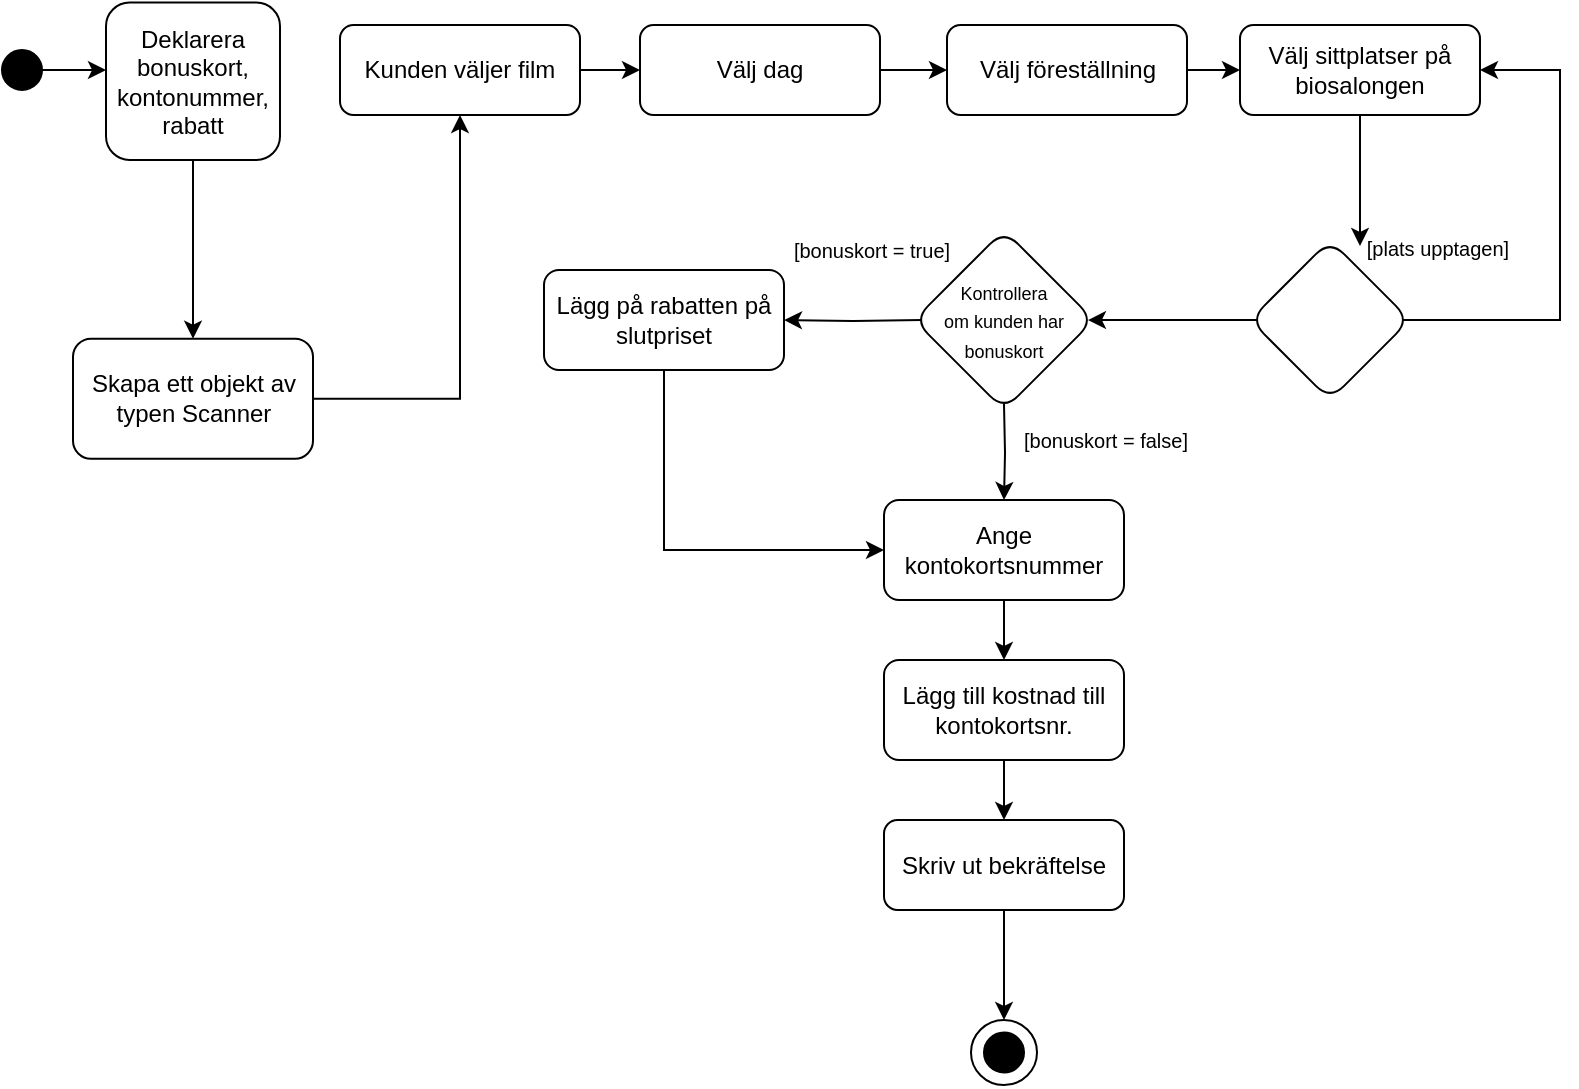 <mxfile version="24.7.12">
  <diagram name="Sida-1" id="82awPTNViQVr0rAd1bzf">
    <mxGraphModel dx="823" dy="446" grid="1" gridSize="10" guides="1" tooltips="1" connect="1" arrows="1" fold="1" page="1" pageScale="1" pageWidth="827" pageHeight="1169" math="0" shadow="0">
      <root>
        <mxCell id="0" />
        <mxCell id="1" parent="0" />
        <mxCell id="W77Re-WcuIGh2rQA4MoI-3" value="" style="edgeStyle=orthogonalEdgeStyle;rounded=0;orthogonalLoop=1;jettySize=auto;html=1;exitX=1;exitY=0.5;exitDx=0;exitDy=0;" edge="1" parent="1">
          <mxGeometry relative="1" as="geometry">
            <mxPoint x="34" y="55" as="sourcePoint" />
            <mxPoint x="73" y="55" as="targetPoint" />
          </mxGeometry>
        </mxCell>
        <mxCell id="W77Re-WcuIGh2rQA4MoI-1" value="" style="ellipse;whiteSpace=wrap;html=1;aspect=fixed;fillColor=#000000;" vertex="1" parent="1">
          <mxGeometry x="21" y="45" width="20" height="20" as="geometry" />
        </mxCell>
        <mxCell id="W77Re-WcuIGh2rQA4MoI-6" value="" style="edgeStyle=orthogonalEdgeStyle;rounded=0;orthogonalLoop=1;jettySize=auto;html=1;" edge="1" parent="1" source="W77Re-WcuIGh2rQA4MoI-2" target="W77Re-WcuIGh2rQA4MoI-5">
          <mxGeometry relative="1" as="geometry" />
        </mxCell>
        <mxCell id="W77Re-WcuIGh2rQA4MoI-2" value="Kunden väljer film" style="rounded=1;whiteSpace=wrap;html=1;fillColor=#FFFFFF;" vertex="1" parent="1">
          <mxGeometry x="190" y="32.5" width="120" height="45" as="geometry" />
        </mxCell>
        <mxCell id="W77Re-WcuIGh2rQA4MoI-8" value="" style="edgeStyle=orthogonalEdgeStyle;rounded=0;orthogonalLoop=1;jettySize=auto;html=1;" edge="1" parent="1" source="W77Re-WcuIGh2rQA4MoI-5" target="W77Re-WcuIGh2rQA4MoI-7">
          <mxGeometry relative="1" as="geometry" />
        </mxCell>
        <mxCell id="W77Re-WcuIGh2rQA4MoI-5" value="Välj dag" style="whiteSpace=wrap;html=1;fillColor=#FFFFFF;rounded=1;" vertex="1" parent="1">
          <mxGeometry x="340" y="32.5" width="120" height="45" as="geometry" />
        </mxCell>
        <mxCell id="W77Re-WcuIGh2rQA4MoI-10" value="" style="edgeStyle=orthogonalEdgeStyle;rounded=0;orthogonalLoop=1;jettySize=auto;html=1;" edge="1" parent="1" source="W77Re-WcuIGh2rQA4MoI-7" target="W77Re-WcuIGh2rQA4MoI-9">
          <mxGeometry relative="1" as="geometry" />
        </mxCell>
        <mxCell id="W77Re-WcuIGh2rQA4MoI-7" value="Välj föreställning" style="whiteSpace=wrap;html=1;fillColor=#FFFFFF;rounded=1;" vertex="1" parent="1">
          <mxGeometry x="493.5" y="32.5" width="120" height="45" as="geometry" />
        </mxCell>
        <mxCell id="W77Re-WcuIGh2rQA4MoI-12" value="" style="edgeStyle=orthogonalEdgeStyle;rounded=0;orthogonalLoop=1;jettySize=auto;html=1;exitX=0.5;exitY=1;exitDx=0;exitDy=0;" edge="1" parent="1" source="W77Re-WcuIGh2rQA4MoI-9">
          <mxGeometry relative="1" as="geometry">
            <mxPoint x="700" y="80.5" as="sourcePoint" />
            <mxPoint x="700" y="143" as="targetPoint" />
          </mxGeometry>
        </mxCell>
        <mxCell id="W77Re-WcuIGh2rQA4MoI-9" value="Välj sittplatser på biosalongen" style="whiteSpace=wrap;html=1;fillColor=#FFFFFF;rounded=1;" vertex="1" parent="1">
          <mxGeometry x="640" y="32.5" width="120" height="45" as="geometry" />
        </mxCell>
        <mxCell id="W77Re-WcuIGh2rQA4MoI-13" style="edgeStyle=orthogonalEdgeStyle;rounded=0;orthogonalLoop=1;jettySize=auto;html=1;exitX=0.954;exitY=0.5;exitDx=0;exitDy=0;entryX=1;entryY=0.5;entryDx=0;entryDy=0;exitPerimeter=0;" edge="1" parent="1" source="W77Re-WcuIGh2rQA4MoI-11" target="W77Re-WcuIGh2rQA4MoI-9">
          <mxGeometry relative="1" as="geometry">
            <Array as="points">
              <mxPoint x="800" y="180" />
              <mxPoint x="800" y="55" />
            </Array>
          </mxGeometry>
        </mxCell>
        <mxCell id="W77Re-WcuIGh2rQA4MoI-18" value="" style="edgeStyle=orthogonalEdgeStyle;rounded=0;orthogonalLoop=1;jettySize=auto;html=1;" edge="1" parent="1">
          <mxGeometry relative="1" as="geometry">
            <mxPoint x="648.971" y="180.029" as="sourcePoint" />
            <mxPoint x="563.971" y="180.029" as="targetPoint" />
            <Array as="points">
              <mxPoint x="624" y="180" />
              <mxPoint x="624" y="180" />
            </Array>
          </mxGeometry>
        </mxCell>
        <mxCell id="W77Re-WcuIGh2rQA4MoI-11" value="" style="rhombus;whiteSpace=wrap;html=1;fillColor=#FFFFFF;rounded=1;" vertex="1" parent="1">
          <mxGeometry x="645" y="140" width="80" height="80" as="geometry" />
        </mxCell>
        <mxCell id="W77Re-WcuIGh2rQA4MoI-14" value="&lt;font style=&quot;font-size: 10px;&quot;&gt;[plats upptagen]&lt;/font&gt;" style="text;html=1;align=center;verticalAlign=middle;whiteSpace=wrap;rounded=0;" vertex="1" parent="1">
          <mxGeometry x="689" y="129" width="100" height="30" as="geometry" />
        </mxCell>
        <mxCell id="W77Re-WcuIGh2rQA4MoI-24" value="" style="edgeStyle=orthogonalEdgeStyle;rounded=0;orthogonalLoop=1;jettySize=auto;html=1;entryX=1;entryY=0.5;entryDx=0;entryDy=0;" edge="1" parent="1" target="W77Re-WcuIGh2rQA4MoI-23">
          <mxGeometry relative="1" as="geometry">
            <mxPoint x="481" y="180" as="sourcePoint" />
            <mxPoint x="416" y="180" as="targetPoint" />
          </mxGeometry>
        </mxCell>
        <mxCell id="W77Re-WcuIGh2rQA4MoI-26" value="" style="edgeStyle=orthogonalEdgeStyle;rounded=0;orthogonalLoop=1;jettySize=auto;html=1;entryX=0.5;entryY=0;entryDx=0;entryDy=0;" edge="1" parent="1" target="W77Re-WcuIGh2rQA4MoI-25">
          <mxGeometry relative="1" as="geometry">
            <mxPoint x="522" y="222" as="sourcePoint" />
            <mxPoint x="522" y="267" as="targetPoint" />
          </mxGeometry>
        </mxCell>
        <mxCell id="W77Re-WcuIGh2rQA4MoI-17" value="&lt;font style=&quot;font-size: 9px;&quot;&gt;Kontrollera&lt;/font&gt;&lt;div&gt;&lt;font style=&quot;font-size: 9px;&quot;&gt;om kunden har bonuskort&lt;/font&gt;&lt;/div&gt;" style="rhombus;whiteSpace=wrap;html=1;fillColor=#FFFFFF;rounded=1;" vertex="1" parent="1">
          <mxGeometry x="477" y="135" width="90" height="90" as="geometry" />
        </mxCell>
        <mxCell id="W77Re-WcuIGh2rQA4MoI-40" value="" style="edgeStyle=orthogonalEdgeStyle;rounded=0;orthogonalLoop=1;jettySize=auto;html=1;" edge="1" parent="1" source="W77Re-WcuIGh2rQA4MoI-19" target="W77Re-WcuIGh2rQA4MoI-39">
          <mxGeometry relative="1" as="geometry" />
        </mxCell>
        <mxCell id="W77Re-WcuIGh2rQA4MoI-19" value="Deklarera bonuskort, kontonummer, rabatt" style="rounded=1;whiteSpace=wrap;html=1;" vertex="1" parent="1">
          <mxGeometry x="73" y="21.25" width="87" height="78.75" as="geometry" />
        </mxCell>
        <mxCell id="W77Re-WcuIGh2rQA4MoI-31" style="edgeStyle=orthogonalEdgeStyle;rounded=0;orthogonalLoop=1;jettySize=auto;html=1;exitX=0.5;exitY=1;exitDx=0;exitDy=0;entryX=0;entryY=0.5;entryDx=0;entryDy=0;" edge="1" parent="1" source="W77Re-WcuIGh2rQA4MoI-23" target="W77Re-WcuIGh2rQA4MoI-25">
          <mxGeometry relative="1" as="geometry" />
        </mxCell>
        <mxCell id="W77Re-WcuIGh2rQA4MoI-23" value="Lägg på rabatten på slutpriset" style="whiteSpace=wrap;html=1;fillColor=#FFFFFF;rounded=1;" vertex="1" parent="1">
          <mxGeometry x="292" y="155" width="120" height="50" as="geometry" />
        </mxCell>
        <mxCell id="W77Re-WcuIGh2rQA4MoI-28" value="" style="edgeStyle=orthogonalEdgeStyle;rounded=0;orthogonalLoop=1;jettySize=auto;html=1;" edge="1" parent="1" source="W77Re-WcuIGh2rQA4MoI-25" target="W77Re-WcuIGh2rQA4MoI-27">
          <mxGeometry relative="1" as="geometry" />
        </mxCell>
        <mxCell id="W77Re-WcuIGh2rQA4MoI-25" value="Ange kontokortsnummer" style="whiteSpace=wrap;html=1;fillColor=#FFFFFF;rounded=1;" vertex="1" parent="1">
          <mxGeometry x="462" y="270" width="120" height="50" as="geometry" />
        </mxCell>
        <mxCell id="W77Re-WcuIGh2rQA4MoI-30" value="" style="edgeStyle=orthogonalEdgeStyle;rounded=0;orthogonalLoop=1;jettySize=auto;html=1;" edge="1" parent="1" source="W77Re-WcuIGh2rQA4MoI-27" target="W77Re-WcuIGh2rQA4MoI-29">
          <mxGeometry relative="1" as="geometry" />
        </mxCell>
        <mxCell id="W77Re-WcuIGh2rQA4MoI-27" value="Lägg till kostnad till kontokortsnr." style="whiteSpace=wrap;html=1;fillColor=#FFFFFF;rounded=1;" vertex="1" parent="1">
          <mxGeometry x="462" y="350" width="120" height="50" as="geometry" />
        </mxCell>
        <mxCell id="W77Re-WcuIGh2rQA4MoI-35" value="" style="edgeStyle=orthogonalEdgeStyle;rounded=0;orthogonalLoop=1;jettySize=auto;html=1;" edge="1" parent="1" source="W77Re-WcuIGh2rQA4MoI-29" target="W77Re-WcuIGh2rQA4MoI-34">
          <mxGeometry relative="1" as="geometry" />
        </mxCell>
        <mxCell id="W77Re-WcuIGh2rQA4MoI-29" value="Skriv ut bekräftelse" style="whiteSpace=wrap;html=1;fillColor=#FFFFFF;rounded=1;" vertex="1" parent="1">
          <mxGeometry x="462" y="430" width="120" height="45" as="geometry" />
        </mxCell>
        <mxCell id="W77Re-WcuIGh2rQA4MoI-32" value="&lt;font style=&quot;font-size: 10px;&quot;&gt;[bonuskort = true]&lt;/font&gt;" style="text;html=1;align=center;verticalAlign=middle;whiteSpace=wrap;rounded=0;" vertex="1" parent="1">
          <mxGeometry x="401" y="130" width="110" height="30" as="geometry" />
        </mxCell>
        <mxCell id="W77Re-WcuIGh2rQA4MoI-33" value="&lt;font style=&quot;font-size: 10px;&quot;&gt;[bonuskort = false]&lt;/font&gt;" style="text;html=1;align=center;verticalAlign=middle;whiteSpace=wrap;rounded=0;" vertex="1" parent="1">
          <mxGeometry x="518" y="225" width="110" height="30" as="geometry" />
        </mxCell>
        <mxCell id="W77Re-WcuIGh2rQA4MoI-34" value="" style="ellipse;whiteSpace=wrap;html=1;fillColor=#FFFFFF;rounded=1;" vertex="1" parent="1">
          <mxGeometry x="505.5" y="530" width="33" height="32.5" as="geometry" />
        </mxCell>
        <mxCell id="W77Re-WcuIGh2rQA4MoI-38" value="" style="ellipse;whiteSpace=wrap;html=1;aspect=fixed;fillColor=#000000;" vertex="1" parent="1">
          <mxGeometry x="512" y="536.25" width="20" height="20" as="geometry" />
        </mxCell>
        <mxCell id="W77Re-WcuIGh2rQA4MoI-41" style="edgeStyle=orthogonalEdgeStyle;rounded=0;orthogonalLoop=1;jettySize=auto;html=1;exitX=1;exitY=0.5;exitDx=0;exitDy=0;entryX=0.5;entryY=1;entryDx=0;entryDy=0;" edge="1" parent="1" source="W77Re-WcuIGh2rQA4MoI-39" target="W77Re-WcuIGh2rQA4MoI-2">
          <mxGeometry relative="1" as="geometry" />
        </mxCell>
        <mxCell id="W77Re-WcuIGh2rQA4MoI-39" value="Skapa ett objekt av typen Scanner" style="whiteSpace=wrap;html=1;rounded=1;" vertex="1" parent="1">
          <mxGeometry x="56.5" y="189.375" width="120" height="60" as="geometry" />
        </mxCell>
      </root>
    </mxGraphModel>
  </diagram>
</mxfile>
